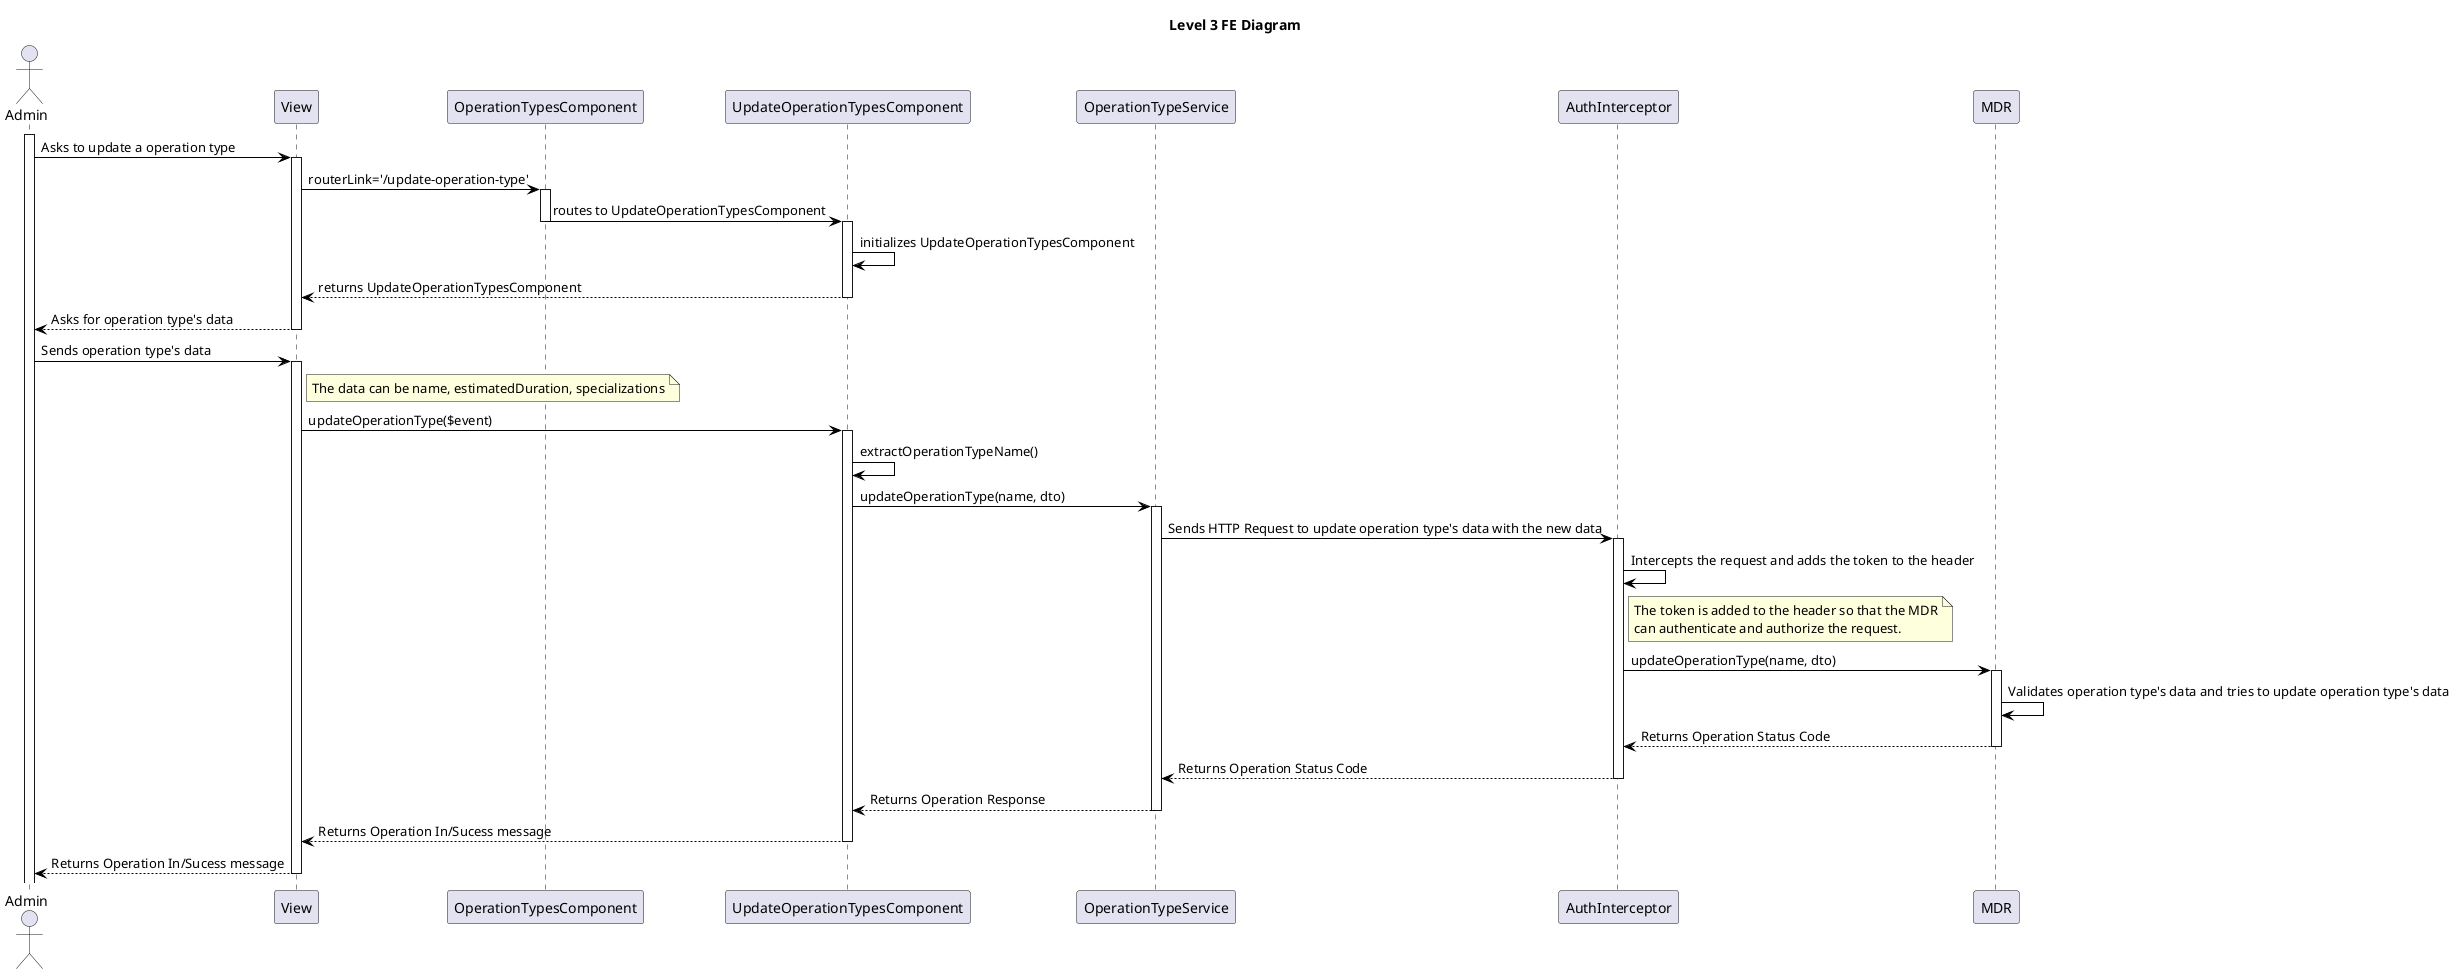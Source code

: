 @startuml level_3_FE

title Level 3 FE Diagram

hide empty members
'skinparam Linetype ortho

skinparam class {
    BackgroundColor<<valueObject>> #D6EAF8
    BackgroundColor<<root>> #FDEBD0
    BackgroundColor<<service>> #D1F2EB
    BackgroundColor #FEF9E7
    ArrowColor Black
}

skinparam package {
    BackgroundColor #EBF5FB
}

actor Admin as A
participant "View" as V
participant "OperationTypesComponent" as MP
participant "UpdateOperationTypesComponent" as CP
participant "OperationTypeService" as PS
participant "AuthInterceptor" as AI
participant "MDR" as MDR

activate A
A -> V: Asks to update a operation type
activate V
V -> MP: routerLink='/update-operation-type'
activate MP
MP -> CP: routes to UpdateOperationTypesComponent
deactivate MP
activate CP
CP -> CP: initializes UpdateOperationTypesComponent
CP --> V: returns UpdateOperationTypesComponent
deactivate CP
V --> A: Asks for operation type's data
deactivate V
A -> V: Sends operation type's data
note right of V: The data can be name, estimatedDuration, specializations
activate V
V -> CP: updateOperationType($event)
activate CP
CP -> CP: extractOperationTypeName()
CP -> PS: updateOperationType(name, dto)
activate PS
PS -> AI: Sends HTTP Request to update operation type's data with the new data
activate AI
AI -> AI: Intercepts the request and adds the token to the header
note right of AI
    The token is added to the header so that the MDR
    can authenticate and authorize the request.
end note
AI -> MDR: updateOperationType(name, dto)
activate MDR
MDR -> MDR: Validates operation type's data and tries to update operation type's data
MDR --> AI: Returns Operation Status Code
deactivate MDR
AI --> PS: Returns Operation Status Code
deactivate AI
PS --> CP: Returns Operation Response
deactivate PS
CP --> V: Returns Operation In/Sucess message
deactivate CP
V --> A: Returns Operation In/Sucess message
deactivate V

@enduml